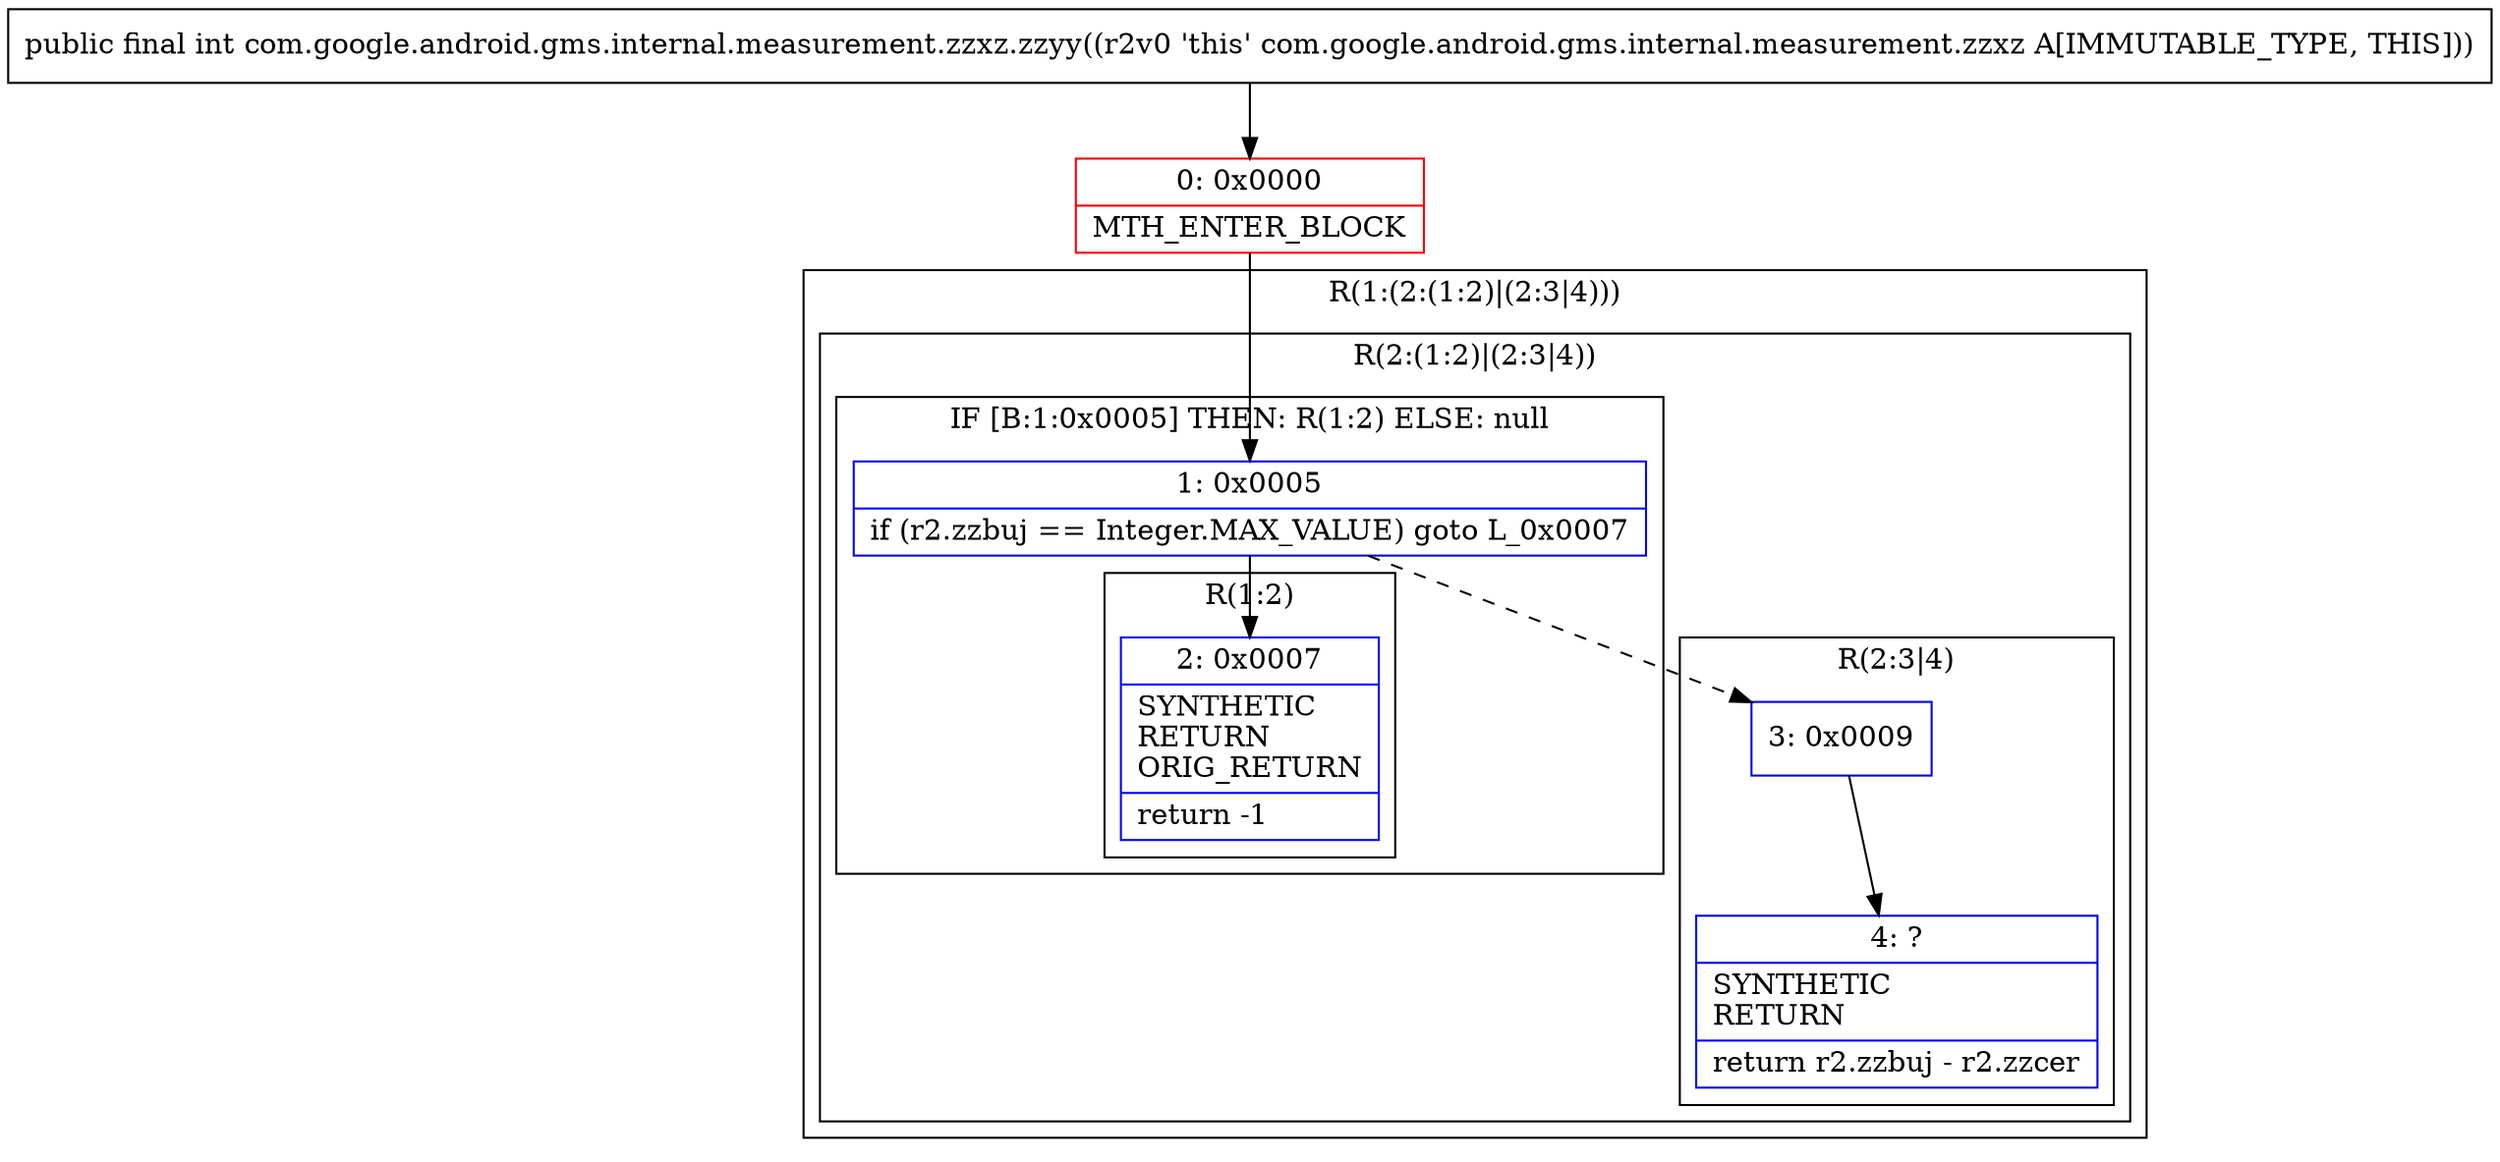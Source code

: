 digraph "CFG forcom.google.android.gms.internal.measurement.zzxz.zzyy()I" {
subgraph cluster_Region_1324954218 {
label = "R(1:(2:(1:2)|(2:3|4)))";
node [shape=record,color=blue];
subgraph cluster_Region_850788402 {
label = "R(2:(1:2)|(2:3|4))";
node [shape=record,color=blue];
subgraph cluster_IfRegion_1865274995 {
label = "IF [B:1:0x0005] THEN: R(1:2) ELSE: null";
node [shape=record,color=blue];
Node_1 [shape=record,label="{1\:\ 0x0005|if (r2.zzbuj == Integer.MAX_VALUE) goto L_0x0007\l}"];
subgraph cluster_Region_564899043 {
label = "R(1:2)";
node [shape=record,color=blue];
Node_2 [shape=record,label="{2\:\ 0x0007|SYNTHETIC\lRETURN\lORIG_RETURN\l|return \-1\l}"];
}
}
subgraph cluster_Region_650551518 {
label = "R(2:3|4)";
node [shape=record,color=blue];
Node_3 [shape=record,label="{3\:\ 0x0009}"];
Node_4 [shape=record,label="{4\:\ ?|SYNTHETIC\lRETURN\l|return r2.zzbuj \- r2.zzcer\l}"];
}
}
}
Node_0 [shape=record,color=red,label="{0\:\ 0x0000|MTH_ENTER_BLOCK\l}"];
MethodNode[shape=record,label="{public final int com.google.android.gms.internal.measurement.zzxz.zzyy((r2v0 'this' com.google.android.gms.internal.measurement.zzxz A[IMMUTABLE_TYPE, THIS])) }"];
MethodNode -> Node_0;
Node_1 -> Node_2;
Node_1 -> Node_3[style=dashed];
Node_3 -> Node_4;
Node_0 -> Node_1;
}

